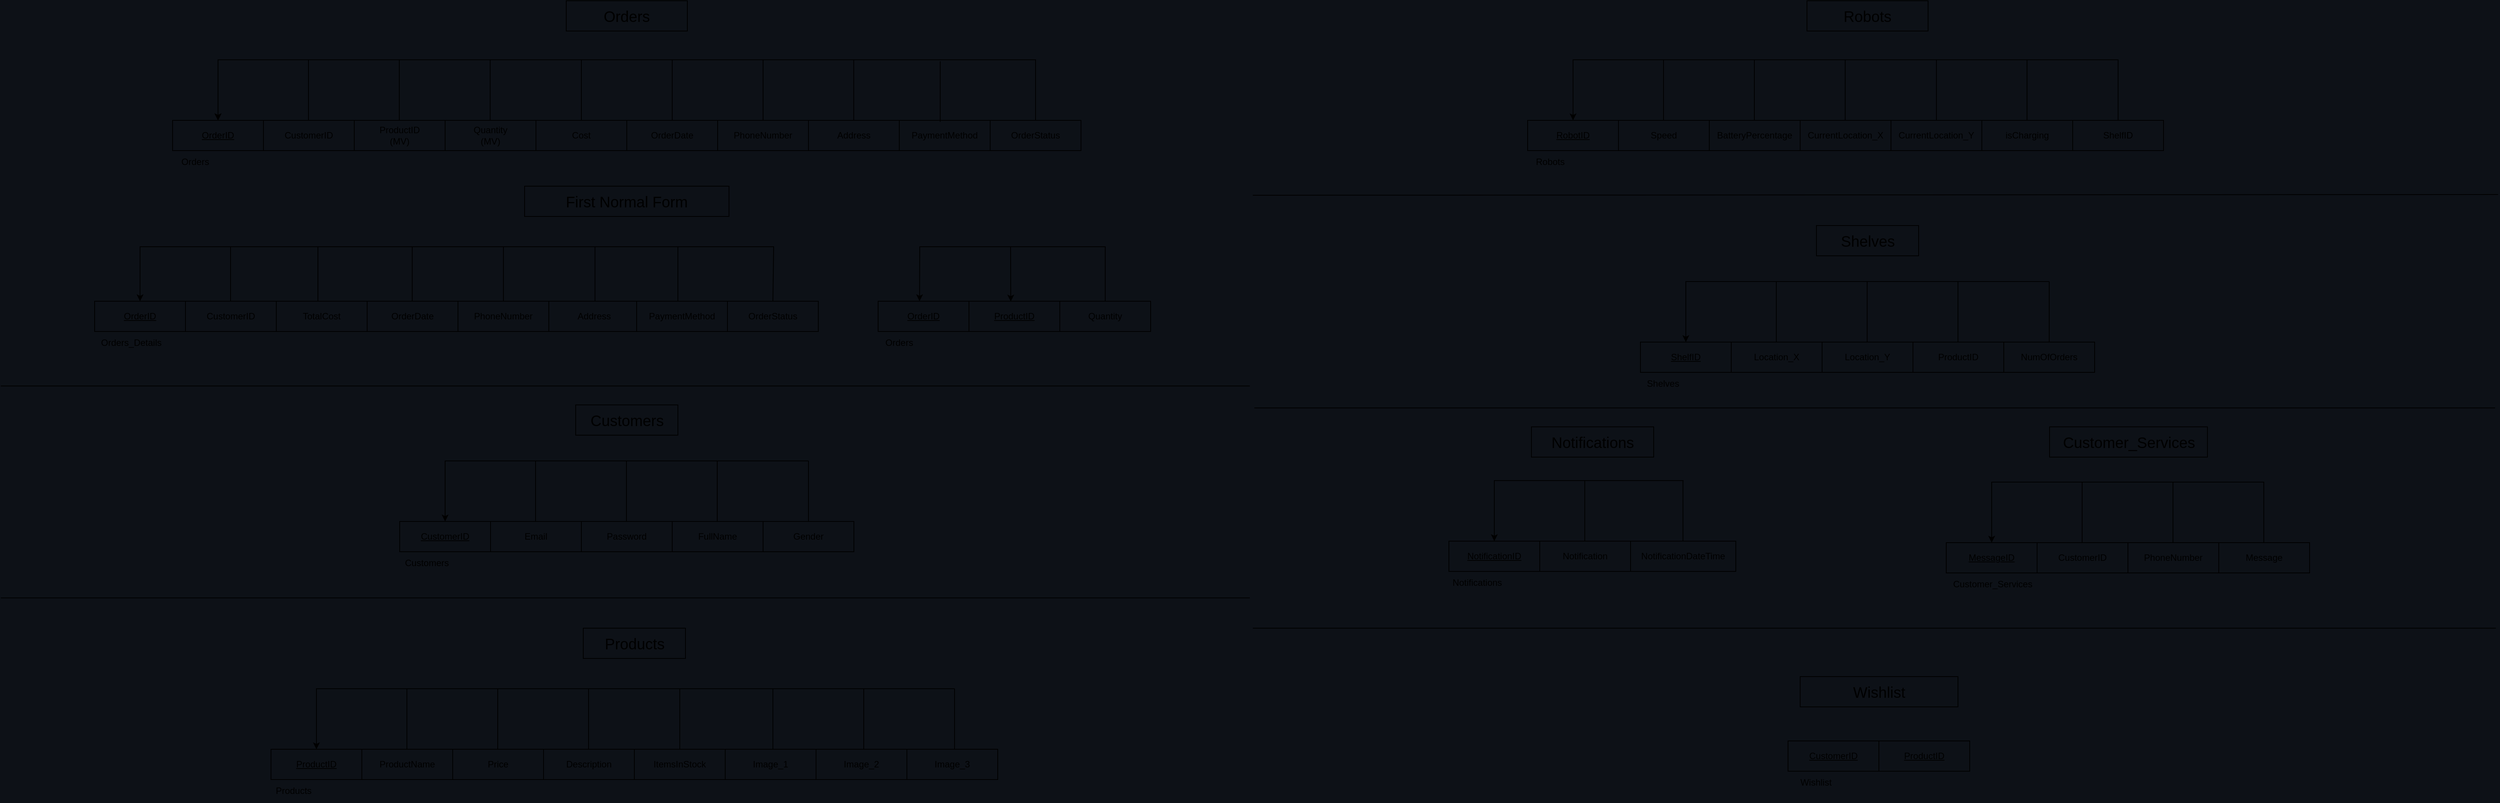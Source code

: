 <mxfile version="21.2.2" type="device">
  <diagram name="Page-1" id="jsIwJk7CFKkds2vLNk4f">
    <mxGraphModel dx="7250" dy="3430" grid="0" gridSize="10" guides="1" tooltips="1" connect="1" arrows="1" fold="1" page="1" pageScale="1" pageWidth="1654" pageHeight="1169" background="#0d1117" math="0" shadow="0">
      <root>
        <mxCell id="0" />
        <mxCell id="1" parent="0" />
        <mxCell id="pGEjHjZW6rd8UwUYCx4h-3" value="&lt;div&gt;&lt;u&gt;OrderID&lt;/u&gt;&lt;/div&gt;" style="rounded=0;whiteSpace=wrap;html=1;fillColor=#0d1117;" parent="1" vertex="1">
          <mxGeometry x="227" y="209" width="120" height="40" as="geometry" />
        </mxCell>
        <mxCell id="pGEjHjZW6rd8UwUYCx4h-4" value="CustomerID" style="rounded=0;whiteSpace=wrap;html=1;fillColor=#0d1117;" parent="1" vertex="1">
          <mxGeometry x="347" y="209" width="120" height="40" as="geometry" />
        </mxCell>
        <mxCell id="pGEjHjZW6rd8UwUYCx4h-5" value="&lt;div&gt;ProductID&lt;/div&gt;(MV)" style="rounded=0;whiteSpace=wrap;html=1;fillColor=#0d1117;" parent="1" vertex="1">
          <mxGeometry x="467" y="209" width="120" height="40" as="geometry" />
        </mxCell>
        <mxCell id="pGEjHjZW6rd8UwUYCx4h-6" value="&lt;div&gt;Quantity&lt;/div&gt;(MV)" style="rounded=0;whiteSpace=wrap;html=1;fillColor=#0d1117;" parent="1" vertex="1">
          <mxGeometry x="587" y="209" width="120" height="40" as="geometry" />
        </mxCell>
        <mxCell id="pGEjHjZW6rd8UwUYCx4h-7" value="Cost" style="rounded=0;whiteSpace=wrap;html=1;fillColor=#0d1117;" parent="1" vertex="1">
          <mxGeometry x="707" y="209" width="120" height="40" as="geometry" />
        </mxCell>
        <mxCell id="pGEjHjZW6rd8UwUYCx4h-8" value="OrderDate" style="rounded=0;whiteSpace=wrap;html=1;fillColor=#0d1117;" parent="1" vertex="1">
          <mxGeometry x="827" y="209" width="120" height="40" as="geometry" />
        </mxCell>
        <mxCell id="pGEjHjZW6rd8UwUYCx4h-9" value="PhoneNumber" style="rounded=0;whiteSpace=wrap;html=1;fillColor=#0d1117;" parent="1" vertex="1">
          <mxGeometry x="947" y="209" width="120" height="40" as="geometry" />
        </mxCell>
        <mxCell id="pGEjHjZW6rd8UwUYCx4h-10" value="Address" style="rounded=0;whiteSpace=wrap;html=1;fillColor=#0d1117;" parent="1" vertex="1">
          <mxGeometry x="1067" y="209" width="120" height="40" as="geometry" />
        </mxCell>
        <mxCell id="pGEjHjZW6rd8UwUYCx4h-11" value="&lt;u&gt;OrderID&lt;/u&gt;" style="rounded=0;whiteSpace=wrap;html=1;fillColor=#0d1117;" parent="1" vertex="1">
          <mxGeometry x="1159" y="448" width="120" height="40" as="geometry" />
        </mxCell>
        <mxCell id="pGEjHjZW6rd8UwUYCx4h-12" value="&lt;u&gt;ProductID&lt;/u&gt;" style="rounded=0;whiteSpace=wrap;html=1;fillColor=#0d1117;" parent="1" vertex="1">
          <mxGeometry x="1279" y="448" width="120" height="40" as="geometry" />
        </mxCell>
        <mxCell id="pGEjHjZW6rd8UwUYCx4h-13" value="Quantity" style="rounded=0;whiteSpace=wrap;html=1;fillColor=#0d1117;" parent="1" vertex="1">
          <mxGeometry x="1399" y="448" width="120" height="40" as="geometry" />
        </mxCell>
        <mxCell id="pGEjHjZW6rd8UwUYCx4h-15" value="" style="endArrow=classic;html=1;rounded=0;exitX=0.5;exitY=0;exitDx=0;exitDy=0;entryX=0.5;entryY=0;entryDx=0;entryDy=0;" parent="1" source="pGEjHjZW6rd8UwUYCx4h-9" target="pGEjHjZW6rd8UwUYCx4h-3" edge="1">
          <mxGeometry width="50" height="50" relative="1" as="geometry">
            <mxPoint x="647" y="439" as="sourcePoint" />
            <mxPoint x="567" y="109" as="targetPoint" />
            <Array as="points">
              <mxPoint x="1007" y="129" />
              <mxPoint x="287" y="129" />
            </Array>
          </mxGeometry>
        </mxCell>
        <mxCell id="pGEjHjZW6rd8UwUYCx4h-16" value="" style="endArrow=classic;html=1;rounded=0;entryX=0.5;entryY=0;entryDx=0;entryDy=0;exitX=0.5;exitY=0;exitDx=0;exitDy=0;" parent="1" source="-JbylaiT1LYnpS_qlPhh-6" target="pGEjHjZW6rd8UwUYCx4h-3" edge="1">
          <mxGeometry width="50" height="50" relative="1" as="geometry">
            <mxPoint x="1367" y="208" as="sourcePoint" />
            <mxPoint x="407" y="209" as="targetPoint" />
            <Array as="points">
              <mxPoint x="1367" y="129" />
              <mxPoint x="407" y="129" />
              <mxPoint x="287" y="129" />
            </Array>
          </mxGeometry>
        </mxCell>
        <mxCell id="pGEjHjZW6rd8UwUYCx4h-17" value="" style="endArrow=classic;html=1;rounded=0;exitX=0.5;exitY=0;exitDx=0;exitDy=0;entryX=0.5;entryY=0;entryDx=0;entryDy=0;" parent="1" target="pGEjHjZW6rd8UwUYCx4h-3" edge="1">
          <mxGeometry width="50" height="50" relative="1" as="geometry">
            <mxPoint x="887" y="209" as="sourcePoint" />
            <mxPoint x="167" y="209" as="targetPoint" />
            <Array as="points">
              <mxPoint x="887" y="129" />
              <mxPoint x="287" y="129" />
            </Array>
          </mxGeometry>
        </mxCell>
        <mxCell id="pGEjHjZW6rd8UwUYCx4h-18" value="" style="endArrow=none;html=1;rounded=0;entryX=0.5;entryY=0;entryDx=0;entryDy=0;" parent="1" target="pGEjHjZW6rd8UwUYCx4h-7" edge="1">
          <mxGeometry width="50" height="50" relative="1" as="geometry">
            <mxPoint x="767" y="129" as="sourcePoint" />
            <mxPoint x="697" y="379" as="targetPoint" />
          </mxGeometry>
        </mxCell>
        <mxCell id="pGEjHjZW6rd8UwUYCx4h-20" value="&lt;u&gt;OrderID&lt;/u&gt;" style="rounded=0;whiteSpace=wrap;html=1;fillColor=#0d1117;" parent="1" vertex="1">
          <mxGeometry x="124" y="448" width="120" height="40" as="geometry" />
        </mxCell>
        <mxCell id="pGEjHjZW6rd8UwUYCx4h-21" value="CustomerID" style="rounded=0;whiteSpace=wrap;html=1;fillColor=#0d1117;" parent="1" vertex="1">
          <mxGeometry x="244" y="448" width="120" height="40" as="geometry" />
        </mxCell>
        <mxCell id="pGEjHjZW6rd8UwUYCx4h-22" value="TotalCost" style="rounded=0;whiteSpace=wrap;html=1;fillColor=#0d1117;" parent="1" vertex="1">
          <mxGeometry x="364" y="448" width="120" height="40" as="geometry" />
        </mxCell>
        <mxCell id="pGEjHjZW6rd8UwUYCx4h-23" value="OrderDate" style="rounded=0;whiteSpace=wrap;html=1;fillColor=#0d1117;" parent="1" vertex="1">
          <mxGeometry x="484" y="448" width="120" height="40" as="geometry" />
        </mxCell>
        <mxCell id="pGEjHjZW6rd8UwUYCx4h-26" value="PhoneNumber" style="rounded=0;whiteSpace=wrap;html=1;fillColor=#0d1117;" parent="1" vertex="1">
          <mxGeometry x="604" y="448" width="120" height="40" as="geometry" />
        </mxCell>
        <mxCell id="pGEjHjZW6rd8UwUYCx4h-27" value="Address" style="rounded=0;whiteSpace=wrap;html=1;fillColor=#0d1117;" parent="1" vertex="1">
          <mxGeometry x="724" y="448" width="120" height="40" as="geometry" />
        </mxCell>
        <mxCell id="pGEjHjZW6rd8UwUYCx4h-29" value="" style="endArrow=none;html=1;rounded=0;entryX=0.5;entryY=0;entryDx=0;entryDy=0;" parent="1" edge="1">
          <mxGeometry width="50" height="50" relative="1" as="geometry">
            <mxPoint x="646.5" y="129" as="sourcePoint" />
            <mxPoint x="646.5" y="209" as="targetPoint" />
          </mxGeometry>
        </mxCell>
        <mxCell id="pGEjHjZW6rd8UwUYCx4h-30" value="" style="endArrow=none;html=1;rounded=0;entryX=0.5;entryY=0;entryDx=0;entryDy=0;" parent="1" edge="1">
          <mxGeometry width="50" height="50" relative="1" as="geometry">
            <mxPoint x="526.5" y="129" as="sourcePoint" />
            <mxPoint x="526.5" y="209" as="targetPoint" />
          </mxGeometry>
        </mxCell>
        <mxCell id="pGEjHjZW6rd8UwUYCx4h-31" value="" style="endArrow=none;html=1;rounded=0;entryX=0.5;entryY=0;entryDx=0;entryDy=0;" parent="1" edge="1">
          <mxGeometry width="50" height="50" relative="1" as="geometry">
            <mxPoint x="406.5" y="129" as="sourcePoint" />
            <mxPoint x="406.5" y="209" as="targetPoint" />
          </mxGeometry>
        </mxCell>
        <mxCell id="pGEjHjZW6rd8UwUYCx4h-32" value="&lt;font style=&quot;font-size: 20px;&quot;&gt;Orders &lt;/font&gt;" style="rounded=0;whiteSpace=wrap;html=1;fillColor=#0d1117;" parent="1" vertex="1">
          <mxGeometry x="747" y="51" width="160" height="40" as="geometry" />
        </mxCell>
        <mxCell id="Tlr_wZ28eMLZhZ5sebSd-1" value="Orders_Details" style="text;html=1;align=center;verticalAlign=middle;whiteSpace=wrap;rounded=0;" parent="1" vertex="1">
          <mxGeometry x="124" y="488" width="97" height="30" as="geometry" />
        </mxCell>
        <mxCell id="Tlr_wZ28eMLZhZ5sebSd-3" value="Orders" style="text;html=1;align=center;verticalAlign=middle;whiteSpace=wrap;rounded=0;" parent="1" vertex="1">
          <mxGeometry x="1159" y="488" width="56" height="30" as="geometry" />
        </mxCell>
        <mxCell id="Tlr_wZ28eMLZhZ5sebSd-6" value="" style="endArrow=classic;html=1;rounded=0;exitX=0.5;exitY=0;exitDx=0;exitDy=0;entryX=0.5;entryY=0;entryDx=0;entryDy=0;" parent="1" source="-JbylaiT1LYnpS_qlPhh-8" target="pGEjHjZW6rd8UwUYCx4h-20" edge="1">
          <mxGeometry width="50" height="50" relative="1" as="geometry">
            <mxPoint x="648" y="498" as="sourcePoint" />
            <mxPoint x="384" y="331" as="targetPoint" />
            <Array as="points">
              <mxPoint x="1021" y="376" />
              <mxPoint x="489" y="376" />
              <mxPoint x="339" y="376" />
              <mxPoint x="184" y="376" />
            </Array>
          </mxGeometry>
        </mxCell>
        <mxCell id="Tlr_wZ28eMLZhZ5sebSd-7" value="" style="endArrow=none;html=1;rounded=0;entryX=0.5;entryY=0;entryDx=0;entryDy=0;" parent="1" target="pGEjHjZW6rd8UwUYCx4h-26" edge="1">
          <mxGeometry width="50" height="50" relative="1" as="geometry">
            <mxPoint x="664" y="376" as="sourcePoint" />
            <mxPoint x="599" y="426" as="targetPoint" />
          </mxGeometry>
        </mxCell>
        <mxCell id="Tlr_wZ28eMLZhZ5sebSd-8" value="" style="endArrow=none;html=1;rounded=0;entryX=0.5;entryY=0;entryDx=0;entryDy=0;" parent="1" edge="1">
          <mxGeometry width="50" height="50" relative="1" as="geometry">
            <mxPoint x="543.55" y="376" as="sourcePoint" />
            <mxPoint x="543.55" y="448" as="targetPoint" />
          </mxGeometry>
        </mxCell>
        <mxCell id="Tlr_wZ28eMLZhZ5sebSd-9" value="" style="endArrow=none;html=1;rounded=0;entryX=0.5;entryY=0;entryDx=0;entryDy=0;" parent="1" edge="1">
          <mxGeometry width="50" height="50" relative="1" as="geometry">
            <mxPoint x="419" y="376" as="sourcePoint" />
            <mxPoint x="419" y="448" as="targetPoint" />
          </mxGeometry>
        </mxCell>
        <mxCell id="Tlr_wZ28eMLZhZ5sebSd-10" value="" style="endArrow=none;html=1;rounded=0;entryX=0.5;entryY=0;entryDx=0;entryDy=0;" parent="1" edge="1">
          <mxGeometry width="50" height="50" relative="1" as="geometry">
            <mxPoint x="303.57" y="376" as="sourcePoint" />
            <mxPoint x="303.57" y="448" as="targetPoint" />
          </mxGeometry>
        </mxCell>
        <mxCell id="Tlr_wZ28eMLZhZ5sebSd-11" value="" style="endArrow=classic;html=1;rounded=0;exitX=0.5;exitY=0;exitDx=0;exitDy=0;entryX=0.456;entryY=-0.002;entryDx=0;entryDy=0;entryPerimeter=0;" parent="1" source="pGEjHjZW6rd8UwUYCx4h-13" target="pGEjHjZW6rd8UwUYCx4h-11" edge="1">
          <mxGeometry width="50" height="50" relative="1" as="geometry">
            <mxPoint x="1164" y="536" as="sourcePoint" />
            <mxPoint x="1214" y="446" as="targetPoint" />
            <Array as="points">
              <mxPoint x="1459" y="376" />
              <mxPoint x="1214" y="376" />
            </Array>
          </mxGeometry>
        </mxCell>
        <mxCell id="Tlr_wZ28eMLZhZ5sebSd-12" value="" style="endArrow=classic;html=1;rounded=0;entryX=0.46;entryY=0.008;entryDx=0;entryDy=0;entryPerimeter=0;" parent="1" target="pGEjHjZW6rd8UwUYCx4h-12" edge="1">
          <mxGeometry width="50" height="50" relative="1" as="geometry">
            <mxPoint x="1334" y="376" as="sourcePoint" />
            <mxPoint x="1334" y="446" as="targetPoint" />
          </mxGeometry>
        </mxCell>
        <mxCell id="Tlr_wZ28eMLZhZ5sebSd-13" value="&lt;font style=&quot;font-size: 20px;&quot;&gt;First Normal Form &lt;/font&gt;" style="rounded=0;whiteSpace=wrap;html=1;fillColor=#0d1117;" parent="1" vertex="1">
          <mxGeometry x="692" y="296" width="270" height="40" as="geometry" />
        </mxCell>
        <mxCell id="Tlr_wZ28eMLZhZ5sebSd-14" value="Orders" style="text;html=1;align=center;verticalAlign=middle;whiteSpace=wrap;rounded=0;" parent="1" vertex="1">
          <mxGeometry x="227" y="249" width="60" height="30" as="geometry" />
        </mxCell>
        <mxCell id="Tlr_wZ28eMLZhZ5sebSd-15" value="" style="endArrow=none;html=1;rounded=0;" parent="1" edge="1">
          <mxGeometry width="50" height="50" relative="1" as="geometry">
            <mxPoint y="560" as="sourcePoint" />
            <mxPoint x="1650" y="560" as="targetPoint" />
          </mxGeometry>
        </mxCell>
        <mxCell id="Tlr_wZ28eMLZhZ5sebSd-16" value="&lt;u&gt;CustomerID&lt;/u&gt;" style="rounded=0;whiteSpace=wrap;html=1;fillColor=#0d1117;" parent="1" vertex="1">
          <mxGeometry x="527" y="739" width="120" height="40" as="geometry" />
        </mxCell>
        <mxCell id="Tlr_wZ28eMLZhZ5sebSd-17" value="Email" style="rounded=0;whiteSpace=wrap;html=1;fillColor=#0d1117;" parent="1" vertex="1">
          <mxGeometry x="647" y="739" width="120" height="40" as="geometry" />
        </mxCell>
        <mxCell id="Tlr_wZ28eMLZhZ5sebSd-18" value="Password" style="rounded=0;whiteSpace=wrap;html=1;fillColor=#0d1117;" parent="1" vertex="1">
          <mxGeometry x="767" y="739" width="120" height="40" as="geometry" />
        </mxCell>
        <mxCell id="Tlr_wZ28eMLZhZ5sebSd-19" value="FullName" style="rounded=0;whiteSpace=wrap;html=1;fillColor=#0d1117;" parent="1" vertex="1">
          <mxGeometry x="887" y="739" width="120" height="40" as="geometry" />
        </mxCell>
        <mxCell id="Tlr_wZ28eMLZhZ5sebSd-20" value="Gender" style="rounded=0;whiteSpace=wrap;html=1;fillColor=#0d1117;" parent="1" vertex="1">
          <mxGeometry x="1007" y="739" width="120" height="40" as="geometry" />
        </mxCell>
        <mxCell id="Tlr_wZ28eMLZhZ5sebSd-27" value="" style="endArrow=none;html=1;rounded=0;entryX=0.5;entryY=0;entryDx=0;entryDy=0;" parent="1" target="Tlr_wZ28eMLZhZ5sebSd-20" edge="1">
          <mxGeometry width="50" height="50" relative="1" as="geometry">
            <mxPoint x="1067" y="659" as="sourcePoint" />
            <mxPoint x="997" y="909" as="targetPoint" />
          </mxGeometry>
        </mxCell>
        <mxCell id="Tlr_wZ28eMLZhZ5sebSd-28" value="" style="endArrow=none;html=1;rounded=0;entryX=0.5;entryY=0;entryDx=0;entryDy=0;" parent="1" edge="1">
          <mxGeometry width="50" height="50" relative="1" as="geometry">
            <mxPoint x="946.5" y="659" as="sourcePoint" />
            <mxPoint x="946.5" y="739" as="targetPoint" />
          </mxGeometry>
        </mxCell>
        <mxCell id="Tlr_wZ28eMLZhZ5sebSd-29" value="" style="endArrow=none;html=1;rounded=0;entryX=0.5;entryY=0;entryDx=0;entryDy=0;" parent="1" edge="1">
          <mxGeometry width="50" height="50" relative="1" as="geometry">
            <mxPoint x="826.5" y="659" as="sourcePoint" />
            <mxPoint x="826.5" y="739" as="targetPoint" />
          </mxGeometry>
        </mxCell>
        <mxCell id="Tlr_wZ28eMLZhZ5sebSd-30" value="" style="endArrow=none;html=1;rounded=0;entryX=0.5;entryY=0;entryDx=0;entryDy=0;" parent="1" edge="1">
          <mxGeometry width="50" height="50" relative="1" as="geometry">
            <mxPoint x="706.5" y="659" as="sourcePoint" />
            <mxPoint x="706.5" y="739" as="targetPoint" />
          </mxGeometry>
        </mxCell>
        <mxCell id="Tlr_wZ28eMLZhZ5sebSd-31" value="&lt;font style=&quot;font-size: 20px;&quot;&gt;Customers &lt;/font&gt;" style="rounded=0;whiteSpace=wrap;html=1;fillColor=#0d1117;" parent="1" vertex="1">
          <mxGeometry x="759.5" y="585" width="135" height="40" as="geometry" />
        </mxCell>
        <mxCell id="Tlr_wZ28eMLZhZ5sebSd-32" value="Customers" style="text;html=1;align=center;verticalAlign=middle;whiteSpace=wrap;rounded=0;" parent="1" vertex="1">
          <mxGeometry x="527" y="779" width="72" height="30" as="geometry" />
        </mxCell>
        <mxCell id="Tlr_wZ28eMLZhZ5sebSd-33" value="" style="endArrow=classic;html=1;rounded=0;entryX=0.5;entryY=0;entryDx=0;entryDy=0;" parent="1" target="Tlr_wZ28eMLZhZ5sebSd-16" edge="1">
          <mxGeometry width="50" height="50" relative="1" as="geometry">
            <mxPoint x="1067" y="659" as="sourcePoint" />
            <mxPoint x="581" y="659" as="targetPoint" />
            <Array as="points">
              <mxPoint x="587" y="659" />
            </Array>
          </mxGeometry>
        </mxCell>
        <mxCell id="Tlr_wZ28eMLZhZ5sebSd-34" value="" style="endArrow=none;html=1;rounded=0;" parent="1" edge="1">
          <mxGeometry width="50" height="50" relative="1" as="geometry">
            <mxPoint y="840" as="sourcePoint" />
            <mxPoint x="1650" y="840" as="targetPoint" />
          </mxGeometry>
        </mxCell>
        <mxCell id="Tlr_wZ28eMLZhZ5sebSd-35" value="&lt;u&gt;ProductID&lt;/u&gt;" style="rounded=0;whiteSpace=wrap;html=1;fillColor=#0d1117;" parent="1" vertex="1">
          <mxGeometry x="357" y="1040" width="120" height="40" as="geometry" />
        </mxCell>
        <mxCell id="Tlr_wZ28eMLZhZ5sebSd-36" value="ProductName" style="rounded=0;whiteSpace=wrap;html=1;fillColor=#0d1117;" parent="1" vertex="1">
          <mxGeometry x="477" y="1040" width="120" height="40" as="geometry" />
        </mxCell>
        <mxCell id="Tlr_wZ28eMLZhZ5sebSd-37" value="Price" style="rounded=0;whiteSpace=wrap;html=1;fillColor=#0d1117;" parent="1" vertex="1">
          <mxGeometry x="597" y="1040" width="120" height="40" as="geometry" />
        </mxCell>
        <mxCell id="Tlr_wZ28eMLZhZ5sebSd-38" value="Description" style="rounded=0;whiteSpace=wrap;html=1;fillColor=#0d1117;" parent="1" vertex="1">
          <mxGeometry x="717" y="1040" width="120" height="40" as="geometry" />
        </mxCell>
        <mxCell id="Tlr_wZ28eMLZhZ5sebSd-39" value="ItemsInStock" style="rounded=0;whiteSpace=wrap;html=1;fillColor=#0d1117;" parent="1" vertex="1">
          <mxGeometry x="837" y="1040" width="120" height="40" as="geometry" />
        </mxCell>
        <mxCell id="Tlr_wZ28eMLZhZ5sebSd-40" value="" style="endArrow=none;html=1;rounded=0;entryX=0.5;entryY=0;entryDx=0;entryDy=0;" parent="1" target="Tlr_wZ28eMLZhZ5sebSd-39" edge="1">
          <mxGeometry width="50" height="50" relative="1" as="geometry">
            <mxPoint x="897" y="960" as="sourcePoint" />
            <mxPoint x="827" y="1210" as="targetPoint" />
          </mxGeometry>
        </mxCell>
        <mxCell id="Tlr_wZ28eMLZhZ5sebSd-41" value="" style="endArrow=none;html=1;rounded=0;entryX=0.5;entryY=0;entryDx=0;entryDy=0;" parent="1" edge="1">
          <mxGeometry width="50" height="50" relative="1" as="geometry">
            <mxPoint x="776.5" y="960" as="sourcePoint" />
            <mxPoint x="776.5" y="1040" as="targetPoint" />
          </mxGeometry>
        </mxCell>
        <mxCell id="Tlr_wZ28eMLZhZ5sebSd-42" value="" style="endArrow=none;html=1;rounded=0;entryX=0.5;entryY=0;entryDx=0;entryDy=0;" parent="1" edge="1">
          <mxGeometry width="50" height="50" relative="1" as="geometry">
            <mxPoint x="656.5" y="960" as="sourcePoint" />
            <mxPoint x="656.5" y="1040" as="targetPoint" />
          </mxGeometry>
        </mxCell>
        <mxCell id="Tlr_wZ28eMLZhZ5sebSd-43" value="" style="endArrow=none;html=1;rounded=0;entryX=0.5;entryY=0;entryDx=0;entryDy=0;" parent="1" edge="1">
          <mxGeometry width="50" height="50" relative="1" as="geometry">
            <mxPoint x="536.5" y="960" as="sourcePoint" />
            <mxPoint x="536.5" y="1040" as="targetPoint" />
          </mxGeometry>
        </mxCell>
        <mxCell id="Tlr_wZ28eMLZhZ5sebSd-44" value="&lt;font style=&quot;font-size: 20px;&quot;&gt;Products &lt;/font&gt;" style="rounded=0;whiteSpace=wrap;html=1;fillColor=#0d1117;" parent="1" vertex="1">
          <mxGeometry x="769.5" y="880" width="135" height="40" as="geometry" />
        </mxCell>
        <mxCell id="Tlr_wZ28eMLZhZ5sebSd-45" value="Products" style="text;html=1;align=center;verticalAlign=middle;whiteSpace=wrap;rounded=0;" parent="1" vertex="1">
          <mxGeometry x="357" y="1080" width="60" height="30" as="geometry" />
        </mxCell>
        <mxCell id="Tlr_wZ28eMLZhZ5sebSd-46" value="" style="endArrow=classic;html=1;rounded=0;entryX=0.5;entryY=0;entryDx=0;entryDy=0;" parent="1" target="Tlr_wZ28eMLZhZ5sebSd-35" edge="1">
          <mxGeometry width="50" height="50" relative="1" as="geometry">
            <mxPoint x="1260" y="960" as="sourcePoint" />
            <mxPoint x="411" y="960" as="targetPoint" />
            <Array as="points">
              <mxPoint x="417" y="960" />
            </Array>
          </mxGeometry>
        </mxCell>
        <mxCell id="Tlr_wZ28eMLZhZ5sebSd-47" value="Image_1" style="rounded=0;whiteSpace=wrap;html=1;fillColor=#0d1117;" parent="1" vertex="1">
          <mxGeometry x="957" y="1040" width="120" height="40" as="geometry" />
        </mxCell>
        <mxCell id="Tlr_wZ28eMLZhZ5sebSd-48" value="" style="endArrow=none;html=1;rounded=0;entryX=0.5;entryY=0;entryDx=0;entryDy=0;" parent="1" edge="1">
          <mxGeometry width="50" height="50" relative="1" as="geometry">
            <mxPoint x="1020" y="960" as="sourcePoint" />
            <mxPoint x="1020" y="1040" as="targetPoint" />
          </mxGeometry>
        </mxCell>
        <mxCell id="Tlr_wZ28eMLZhZ5sebSd-49" value="Image_2" style="rounded=0;whiteSpace=wrap;html=1;fillColor=#0d1117;" parent="1" vertex="1">
          <mxGeometry x="1077" y="1040" width="120" height="40" as="geometry" />
        </mxCell>
        <mxCell id="Tlr_wZ28eMLZhZ5sebSd-50" value="" style="endArrow=none;html=1;rounded=0;entryX=0.5;entryY=0;entryDx=0;entryDy=0;" parent="1" edge="1">
          <mxGeometry width="50" height="50" relative="1" as="geometry">
            <mxPoint x="1140" y="960" as="sourcePoint" />
            <mxPoint x="1140" y="1040" as="targetPoint" />
          </mxGeometry>
        </mxCell>
        <mxCell id="Tlr_wZ28eMLZhZ5sebSd-51" value="Image_3" style="rounded=0;whiteSpace=wrap;html=1;fillColor=#0d1117;" parent="1" vertex="1">
          <mxGeometry x="1197" y="1040" width="120" height="40" as="geometry" />
        </mxCell>
        <mxCell id="Tlr_wZ28eMLZhZ5sebSd-52" value="" style="endArrow=none;html=1;rounded=0;entryX=0.5;entryY=0;entryDx=0;entryDy=0;" parent="1" edge="1">
          <mxGeometry width="50" height="50" relative="1" as="geometry">
            <mxPoint x="1260" y="960" as="sourcePoint" />
            <mxPoint x="1260" y="1040" as="targetPoint" />
          </mxGeometry>
        </mxCell>
        <mxCell id="Tlr_wZ28eMLZhZ5sebSd-53" value="&lt;u&gt;RobotID&lt;/u&gt;" style="rounded=0;whiteSpace=wrap;html=1;fillColor=#0d1117;" parent="1" vertex="1">
          <mxGeometry x="2017" y="209" width="120" height="40" as="geometry" />
        </mxCell>
        <mxCell id="Tlr_wZ28eMLZhZ5sebSd-54" value="Speed" style="rounded=0;whiteSpace=wrap;html=1;fillColor=#0d1117;" parent="1" vertex="1">
          <mxGeometry x="2137" y="209" width="120" height="40" as="geometry" />
        </mxCell>
        <mxCell id="Tlr_wZ28eMLZhZ5sebSd-55" value="BatteryPercentage" style="rounded=0;whiteSpace=wrap;html=1;fillColor=#0d1117;" parent="1" vertex="1">
          <mxGeometry x="2257" y="209" width="120" height="40" as="geometry" />
        </mxCell>
        <mxCell id="Tlr_wZ28eMLZhZ5sebSd-56" value="CurrentLocation_X" style="rounded=0;whiteSpace=wrap;html=1;fillColor=#0d1117;" parent="1" vertex="1">
          <mxGeometry x="2377" y="209" width="120" height="40" as="geometry" />
        </mxCell>
        <mxCell id="Tlr_wZ28eMLZhZ5sebSd-57" value="CurrentLocation_Y" style="rounded=0;whiteSpace=wrap;html=1;fillColor=#0d1117;" parent="1" vertex="1">
          <mxGeometry x="2497" y="209" width="120" height="40" as="geometry" />
        </mxCell>
        <mxCell id="Tlr_wZ28eMLZhZ5sebSd-60" value="isCharging" style="rounded=0;whiteSpace=wrap;html=1;fillColor=#0d1117;" parent="1" vertex="1">
          <mxGeometry x="2617" y="209" width="120" height="40" as="geometry" />
        </mxCell>
        <mxCell id="Tlr_wZ28eMLZhZ5sebSd-62" value="" style="endArrow=classic;html=1;rounded=0;exitX=0.5;exitY=0;exitDx=0;exitDy=0;entryX=0.5;entryY=0;entryDx=0;entryDy=0;" parent="1" source="-JbylaiT1LYnpS_qlPhh-1" target="Tlr_wZ28eMLZhZ5sebSd-53" edge="1">
          <mxGeometry width="50" height="50" relative="1" as="geometry">
            <mxPoint x="2917" y="209" as="sourcePoint" />
            <mxPoint x="2197" y="209" as="targetPoint" />
            <Array as="points">
              <mxPoint x="2797" y="129" />
              <mxPoint x="2197" y="129" />
              <mxPoint x="2077" y="129" />
            </Array>
          </mxGeometry>
        </mxCell>
        <mxCell id="Tlr_wZ28eMLZhZ5sebSd-64" value="" style="endArrow=none;html=1;rounded=0;entryX=0.5;entryY=0;entryDx=0;entryDy=0;" parent="1" target="Tlr_wZ28eMLZhZ5sebSd-57" edge="1">
          <mxGeometry width="50" height="50" relative="1" as="geometry">
            <mxPoint x="2557" y="129" as="sourcePoint" />
            <mxPoint x="2487" y="379" as="targetPoint" />
          </mxGeometry>
        </mxCell>
        <mxCell id="Tlr_wZ28eMLZhZ5sebSd-65" value="" style="endArrow=none;html=1;rounded=0;entryX=0.5;entryY=0;entryDx=0;entryDy=0;" parent="1" edge="1">
          <mxGeometry width="50" height="50" relative="1" as="geometry">
            <mxPoint x="2436.5" y="129" as="sourcePoint" />
            <mxPoint x="2436.5" y="209" as="targetPoint" />
          </mxGeometry>
        </mxCell>
        <mxCell id="Tlr_wZ28eMLZhZ5sebSd-66" value="" style="endArrow=none;html=1;rounded=0;entryX=0.5;entryY=0;entryDx=0;entryDy=0;" parent="1" edge="1">
          <mxGeometry width="50" height="50" relative="1" as="geometry">
            <mxPoint x="2316.5" y="129" as="sourcePoint" />
            <mxPoint x="2316.5" y="209" as="targetPoint" />
          </mxGeometry>
        </mxCell>
        <mxCell id="Tlr_wZ28eMLZhZ5sebSd-67" value="" style="endArrow=none;html=1;rounded=0;entryX=0.5;entryY=0;entryDx=0;entryDy=0;" parent="1" edge="1">
          <mxGeometry width="50" height="50" relative="1" as="geometry">
            <mxPoint x="2196.5" y="129" as="sourcePoint" />
            <mxPoint x="2196.5" y="209" as="targetPoint" />
          </mxGeometry>
        </mxCell>
        <mxCell id="Tlr_wZ28eMLZhZ5sebSd-68" value="&lt;font style=&quot;font-size: 20px;&quot;&gt;Robots &lt;/font&gt;" style="rounded=0;whiteSpace=wrap;html=1;fillColor=#0d1117;" parent="1" vertex="1">
          <mxGeometry x="2386" y="51" width="160" height="40" as="geometry" />
        </mxCell>
        <mxCell id="Tlr_wZ28eMLZhZ5sebSd-69" value="Robots" style="text;html=1;align=center;verticalAlign=middle;whiteSpace=wrap;rounded=0;" parent="1" vertex="1">
          <mxGeometry x="2017" y="249" width="60" height="30" as="geometry" />
        </mxCell>
        <mxCell id="Tlr_wZ28eMLZhZ5sebSd-70" value="" style="endArrow=none;html=1;rounded=0;" parent="1" edge="1">
          <mxGeometry width="50" height="50" relative="1" as="geometry">
            <mxPoint x="1654" y="308" as="sourcePoint" />
            <mxPoint x="3299" y="307" as="targetPoint" />
          </mxGeometry>
        </mxCell>
        <mxCell id="Tlr_wZ28eMLZhZ5sebSd-71" value="&lt;u&gt;ShelfID&lt;/u&gt;" style="rounded=0;whiteSpace=wrap;html=1;fillColor=#0d1117;" parent="1" vertex="1">
          <mxGeometry x="2166" y="502" width="120" height="40" as="geometry" />
        </mxCell>
        <mxCell id="Tlr_wZ28eMLZhZ5sebSd-72" value="Location_X" style="rounded=0;whiteSpace=wrap;html=1;fillColor=#0d1117;" parent="1" vertex="1">
          <mxGeometry x="2286" y="502" width="120" height="40" as="geometry" />
        </mxCell>
        <mxCell id="Tlr_wZ28eMLZhZ5sebSd-73" value="Location_Y" style="rounded=0;whiteSpace=wrap;html=1;fillColor=#0d1117;" parent="1" vertex="1">
          <mxGeometry x="2406" y="502" width="120" height="40" as="geometry" />
        </mxCell>
        <mxCell id="Tlr_wZ28eMLZhZ5sebSd-74" value="ProductID" style="rounded=0;whiteSpace=wrap;html=1;fillColor=#0d1117;" parent="1" vertex="1">
          <mxGeometry x="2526" y="502" width="120" height="40" as="geometry" />
        </mxCell>
        <mxCell id="Tlr_wZ28eMLZhZ5sebSd-75" value="NumOfOrders" style="rounded=0;whiteSpace=wrap;html=1;fillColor=#0d1117;" parent="1" vertex="1">
          <mxGeometry x="2646" y="502" width="120" height="40" as="geometry" />
        </mxCell>
        <mxCell id="Tlr_wZ28eMLZhZ5sebSd-76" value="" style="endArrow=none;html=1;rounded=0;entryX=0.5;entryY=0;entryDx=0;entryDy=0;" parent="1" target="Tlr_wZ28eMLZhZ5sebSd-75" edge="1">
          <mxGeometry width="50" height="50" relative="1" as="geometry">
            <mxPoint x="2706" y="422" as="sourcePoint" />
            <mxPoint x="2636" y="672" as="targetPoint" />
          </mxGeometry>
        </mxCell>
        <mxCell id="Tlr_wZ28eMLZhZ5sebSd-77" value="" style="endArrow=none;html=1;rounded=0;entryX=0.5;entryY=0;entryDx=0;entryDy=0;" parent="1" edge="1">
          <mxGeometry width="50" height="50" relative="1" as="geometry">
            <mxPoint x="2585.5" y="422" as="sourcePoint" />
            <mxPoint x="2585.5" y="502" as="targetPoint" />
          </mxGeometry>
        </mxCell>
        <mxCell id="Tlr_wZ28eMLZhZ5sebSd-78" value="" style="endArrow=none;html=1;rounded=0;entryX=0.5;entryY=0;entryDx=0;entryDy=0;" parent="1" edge="1">
          <mxGeometry width="50" height="50" relative="1" as="geometry">
            <mxPoint x="2465.5" y="422" as="sourcePoint" />
            <mxPoint x="2465.5" y="502" as="targetPoint" />
          </mxGeometry>
        </mxCell>
        <mxCell id="Tlr_wZ28eMLZhZ5sebSd-79" value="" style="endArrow=none;html=1;rounded=0;entryX=0.5;entryY=0;entryDx=0;entryDy=0;" parent="1" edge="1">
          <mxGeometry width="50" height="50" relative="1" as="geometry">
            <mxPoint x="2345.5" y="422" as="sourcePoint" />
            <mxPoint x="2345.5" y="502" as="targetPoint" />
          </mxGeometry>
        </mxCell>
        <mxCell id="Tlr_wZ28eMLZhZ5sebSd-80" value="&lt;font style=&quot;font-size: 20px;&quot;&gt;Shelves &lt;/font&gt;" style="rounded=0;whiteSpace=wrap;html=1;fillColor=#0d1117;" parent="1" vertex="1">
          <mxGeometry x="2398.5" y="348" width="135" height="40" as="geometry" />
        </mxCell>
        <mxCell id="Tlr_wZ28eMLZhZ5sebSd-81" value="Shelves" style="text;html=1;align=center;verticalAlign=middle;whiteSpace=wrap;rounded=0;" parent="1" vertex="1">
          <mxGeometry x="2166" y="542" width="60" height="30" as="geometry" />
        </mxCell>
        <mxCell id="Tlr_wZ28eMLZhZ5sebSd-82" value="" style="endArrow=classic;html=1;rounded=0;entryX=0.5;entryY=0;entryDx=0;entryDy=0;" parent="1" target="Tlr_wZ28eMLZhZ5sebSd-71" edge="1">
          <mxGeometry width="50" height="50" relative="1" as="geometry">
            <mxPoint x="2706" y="422" as="sourcePoint" />
            <mxPoint x="2220" y="422" as="targetPoint" />
            <Array as="points">
              <mxPoint x="2226" y="422" />
            </Array>
          </mxGeometry>
        </mxCell>
        <mxCell id="Tlr_wZ28eMLZhZ5sebSd-83" value="&lt;u&gt;NotificationID&lt;/u&gt;" style="rounded=0;whiteSpace=wrap;html=1;fillColor=#0d1117;" parent="1" vertex="1">
          <mxGeometry x="1913" y="765" width="120" height="40" as="geometry" />
        </mxCell>
        <mxCell id="Tlr_wZ28eMLZhZ5sebSd-84" value="Notification" style="rounded=0;whiteSpace=wrap;html=1;fillColor=#0d1117;" parent="1" vertex="1">
          <mxGeometry x="2033" y="765" width="120" height="40" as="geometry" />
        </mxCell>
        <mxCell id="Tlr_wZ28eMLZhZ5sebSd-85" value="NotificationDateTime" style="rounded=0;whiteSpace=wrap;html=1;fillColor=#0d1117;" parent="1" vertex="1">
          <mxGeometry x="2153" y="765" width="139" height="40" as="geometry" />
        </mxCell>
        <mxCell id="Tlr_wZ28eMLZhZ5sebSd-90" value="" style="endArrow=none;html=1;rounded=0;entryX=0.5;entryY=0;entryDx=0;entryDy=0;" parent="1" edge="1">
          <mxGeometry width="50" height="50" relative="1" as="geometry">
            <mxPoint x="2222.21" y="685" as="sourcePoint" />
            <mxPoint x="2222.21" y="765" as="targetPoint" />
          </mxGeometry>
        </mxCell>
        <mxCell id="Tlr_wZ28eMLZhZ5sebSd-91" value="" style="endArrow=none;html=1;rounded=0;entryX=0.5;entryY=0;entryDx=0;entryDy=0;" parent="1" edge="1">
          <mxGeometry width="50" height="50" relative="1" as="geometry">
            <mxPoint x="2092.5" y="685" as="sourcePoint" />
            <mxPoint x="2092.5" y="765" as="targetPoint" />
          </mxGeometry>
        </mxCell>
        <mxCell id="Tlr_wZ28eMLZhZ5sebSd-92" value="&lt;font style=&quot;font-size: 20px;&quot;&gt;Notifications &lt;/font&gt;" style="rounded=0;whiteSpace=wrap;html=1;fillColor=#0d1117;" parent="1" vertex="1">
          <mxGeometry x="2022" y="614" width="161.5" height="40" as="geometry" />
        </mxCell>
        <mxCell id="Tlr_wZ28eMLZhZ5sebSd-93" value="Notifications" style="text;html=1;align=center;verticalAlign=middle;whiteSpace=wrap;rounded=0;" parent="1" vertex="1">
          <mxGeometry x="1913" y="805" width="75" height="30" as="geometry" />
        </mxCell>
        <mxCell id="Tlr_wZ28eMLZhZ5sebSd-94" value="" style="endArrow=classic;html=1;rounded=0;entryX=0.5;entryY=0;entryDx=0;entryDy=0;" parent="1" target="Tlr_wZ28eMLZhZ5sebSd-83" edge="1">
          <mxGeometry width="50" height="50" relative="1" as="geometry">
            <mxPoint x="2223" y="685" as="sourcePoint" />
            <mxPoint x="1967" y="685" as="targetPoint" />
            <Array as="points">
              <mxPoint x="1973" y="685" />
            </Array>
          </mxGeometry>
        </mxCell>
        <mxCell id="Tlr_wZ28eMLZhZ5sebSd-95" value="" style="endArrow=none;html=1;rounded=0;" parent="1" edge="1">
          <mxGeometry width="50" height="50" relative="1" as="geometry">
            <mxPoint x="1656" y="589" as="sourcePoint" />
            <mxPoint x="3295" y="589" as="targetPoint" />
          </mxGeometry>
        </mxCell>
        <mxCell id="Tlr_wZ28eMLZhZ5sebSd-96" value="&lt;u&gt;MessageID&lt;/u&gt;" style="rounded=0;whiteSpace=wrap;html=1;fillColor=#0d1117;" parent="1" vertex="1">
          <mxGeometry x="2570" y="767" width="120" height="40" as="geometry" />
        </mxCell>
        <mxCell id="Tlr_wZ28eMLZhZ5sebSd-97" value="CustomerID" style="rounded=0;whiteSpace=wrap;html=1;fillColor=#0d1117;" parent="1" vertex="1">
          <mxGeometry x="2690" y="767" width="120" height="40" as="geometry" />
        </mxCell>
        <mxCell id="Tlr_wZ28eMLZhZ5sebSd-98" value="PhoneNumber" style="rounded=0;whiteSpace=wrap;html=1;fillColor=#0d1117;" parent="1" vertex="1">
          <mxGeometry x="2810" y="767" width="120" height="40" as="geometry" />
        </mxCell>
        <mxCell id="Tlr_wZ28eMLZhZ5sebSd-99" value="Message" style="rounded=0;whiteSpace=wrap;html=1;fillColor=#0d1117;" parent="1" vertex="1">
          <mxGeometry x="2930" y="767" width="120" height="40" as="geometry" />
        </mxCell>
        <mxCell id="Tlr_wZ28eMLZhZ5sebSd-102" value="" style="endArrow=none;html=1;rounded=0;entryX=0.5;entryY=0;entryDx=0;entryDy=0;" parent="1" edge="1">
          <mxGeometry width="50" height="50" relative="1" as="geometry">
            <mxPoint x="2989.5" y="687" as="sourcePoint" />
            <mxPoint x="2989.5" y="767" as="targetPoint" />
          </mxGeometry>
        </mxCell>
        <mxCell id="Tlr_wZ28eMLZhZ5sebSd-103" value="" style="endArrow=none;html=1;rounded=0;entryX=0.5;entryY=0;entryDx=0;entryDy=0;" parent="1" edge="1">
          <mxGeometry width="50" height="50" relative="1" as="geometry">
            <mxPoint x="2869.5" y="687" as="sourcePoint" />
            <mxPoint x="2869.5" y="767" as="targetPoint" />
          </mxGeometry>
        </mxCell>
        <mxCell id="Tlr_wZ28eMLZhZ5sebSd-104" value="" style="endArrow=none;html=1;rounded=0;entryX=0.5;entryY=0;entryDx=0;entryDy=0;" parent="1" edge="1">
          <mxGeometry width="50" height="50" relative="1" as="geometry">
            <mxPoint x="2749.5" y="687" as="sourcePoint" />
            <mxPoint x="2749.5" y="767" as="targetPoint" />
          </mxGeometry>
        </mxCell>
        <mxCell id="Tlr_wZ28eMLZhZ5sebSd-105" value="&lt;font style=&quot;font-size: 20px;&quot;&gt;Customer_Services &lt;/font&gt;" style="rounded=0;whiteSpace=wrap;html=1;fillColor=#0d1117;" parent="1" vertex="1">
          <mxGeometry x="2706.5" y="614" width="208.5" height="40" as="geometry" />
        </mxCell>
        <mxCell id="Tlr_wZ28eMLZhZ5sebSd-106" value="Customer_Services" style="text;html=1;align=center;verticalAlign=middle;whiteSpace=wrap;rounded=0;" parent="1" vertex="1">
          <mxGeometry x="2570" y="807" width="123" height="30" as="geometry" />
        </mxCell>
        <mxCell id="Tlr_wZ28eMLZhZ5sebSd-107" value="" style="endArrow=classic;html=1;rounded=0;entryX=0.5;entryY=0;entryDx=0;entryDy=0;" parent="1" target="Tlr_wZ28eMLZhZ5sebSd-96" edge="1">
          <mxGeometry width="50" height="50" relative="1" as="geometry">
            <mxPoint x="2990" y="687" as="sourcePoint" />
            <mxPoint x="2624" y="687" as="targetPoint" />
            <Array as="points">
              <mxPoint x="2630" y="687" />
            </Array>
          </mxGeometry>
        </mxCell>
        <mxCell id="Tlr_wZ28eMLZhZ5sebSd-132" value="" style="endArrow=none;html=1;rounded=0;" parent="1" edge="1">
          <mxGeometry width="50" height="50" relative="1" as="geometry">
            <mxPoint x="1654" y="880" as="sourcePoint" />
            <mxPoint x="3296" y="880" as="targetPoint" />
          </mxGeometry>
        </mxCell>
        <mxCell id="Tlr_wZ28eMLZhZ5sebSd-134" value="PaymentMethod" style="rounded=0;whiteSpace=wrap;html=1;fillColor=#0d1117;" parent="1" vertex="1">
          <mxGeometry x="1187" y="209" width="120" height="40" as="geometry" />
        </mxCell>
        <mxCell id="Tlr_wZ28eMLZhZ5sebSd-137" value="" style="endArrow=none;html=1;rounded=0;entryX=0.5;entryY=0;entryDx=0;entryDy=0;" parent="1" edge="1">
          <mxGeometry width="50" height="50" relative="1" as="geometry">
            <mxPoint x="1126.78" y="129" as="sourcePoint" />
            <mxPoint x="1126.78" y="209" as="targetPoint" />
          </mxGeometry>
        </mxCell>
        <mxCell id="Tlr_wZ28eMLZhZ5sebSd-139" value="PaymentMethod" style="rounded=0;whiteSpace=wrap;html=1;fillColor=#0d1117;" parent="1" vertex="1">
          <mxGeometry x="840" y="448" width="120" height="40" as="geometry" />
        </mxCell>
        <mxCell id="Tlr_wZ28eMLZhZ5sebSd-142" value="" style="endArrow=none;html=1;rounded=0;entryX=0.5;entryY=0;entryDx=0;entryDy=0;" parent="1" edge="1">
          <mxGeometry width="50" height="50" relative="1" as="geometry">
            <mxPoint x="785" y="376" as="sourcePoint" />
            <mxPoint x="785" y="448" as="targetPoint" />
          </mxGeometry>
        </mxCell>
        <mxCell id="-JbylaiT1LYnpS_qlPhh-1" value="ShelfID" style="rounded=0;whiteSpace=wrap;html=1;fillColor=#0d1117;" parent="1" vertex="1">
          <mxGeometry x="2737" y="209" width="120" height="40" as="geometry" />
        </mxCell>
        <mxCell id="-JbylaiT1LYnpS_qlPhh-4" value="" style="endArrow=none;html=1;rounded=0;entryX=0.5;entryY=0;entryDx=0;entryDy=0;" parent="1" edge="1">
          <mxGeometry width="50" height="50" relative="1" as="geometry">
            <mxPoint x="2676.7" y="129" as="sourcePoint" />
            <mxPoint x="2676.7" y="209" as="targetPoint" />
          </mxGeometry>
        </mxCell>
        <mxCell id="-JbylaiT1LYnpS_qlPhh-6" value="OrderStatus" style="rounded=0;whiteSpace=wrap;html=1;fillColor=#0d1117;" parent="1" vertex="1">
          <mxGeometry x="1307" y="209" width="120" height="40" as="geometry" />
        </mxCell>
        <mxCell id="-JbylaiT1LYnpS_qlPhh-7" value="" style="endArrow=none;html=1;rounded=0;entryX=0.5;entryY=0;entryDx=0;entryDy=0;" parent="1" edge="1">
          <mxGeometry width="50" height="50" relative="1" as="geometry">
            <mxPoint x="1241" y="131" as="sourcePoint" />
            <mxPoint x="1241" y="211" as="targetPoint" />
          </mxGeometry>
        </mxCell>
        <mxCell id="-JbylaiT1LYnpS_qlPhh-8" value="OrderStatus" style="rounded=0;whiteSpace=wrap;html=1;fillColor=#0d1117;" parent="1" vertex="1">
          <mxGeometry x="960" y="448" width="120" height="40" as="geometry" />
        </mxCell>
        <mxCell id="-JbylaiT1LYnpS_qlPhh-9" value="" style="endArrow=none;html=1;rounded=0;entryX=0.5;entryY=0;entryDx=0;entryDy=0;" parent="1" edge="1">
          <mxGeometry width="50" height="50" relative="1" as="geometry">
            <mxPoint x="894.5" y="376" as="sourcePoint" />
            <mxPoint x="894.5" y="448" as="targetPoint" />
          </mxGeometry>
        </mxCell>
        <mxCell id="R3A02O226wdzXfY-Qj7x-13" value="&lt;u&gt;CustomerID&lt;/u&gt;" style="rounded=0;whiteSpace=wrap;html=1;fillColor=#0d1117;" vertex="1" parent="1">
          <mxGeometry x="2361" y="1029" width="120" height="40" as="geometry" />
        </mxCell>
        <mxCell id="R3A02O226wdzXfY-Qj7x-14" value="&lt;u&gt;ProductID&lt;/u&gt;" style="rounded=0;whiteSpace=wrap;html=1;fillColor=#0d1117;" vertex="1" parent="1">
          <mxGeometry x="2481" y="1029" width="120" height="40" as="geometry" />
        </mxCell>
        <mxCell id="R3A02O226wdzXfY-Qj7x-19" value="&lt;font style=&quot;font-size: 20px;&quot;&gt;Wishlist &lt;/font&gt;" style="rounded=0;whiteSpace=wrap;html=1;fillColor=#0d1117;" vertex="1" parent="1">
          <mxGeometry x="2377" y="944" width="208.5" height="40" as="geometry" />
        </mxCell>
        <mxCell id="R3A02O226wdzXfY-Qj7x-20" value="Wishlist" style="text;html=1;align=center;verticalAlign=middle;whiteSpace=wrap;rounded=0;" vertex="1" parent="1">
          <mxGeometry x="2361" y="1069" width="74" height="30" as="geometry" />
        </mxCell>
      </root>
    </mxGraphModel>
  </diagram>
</mxfile>
